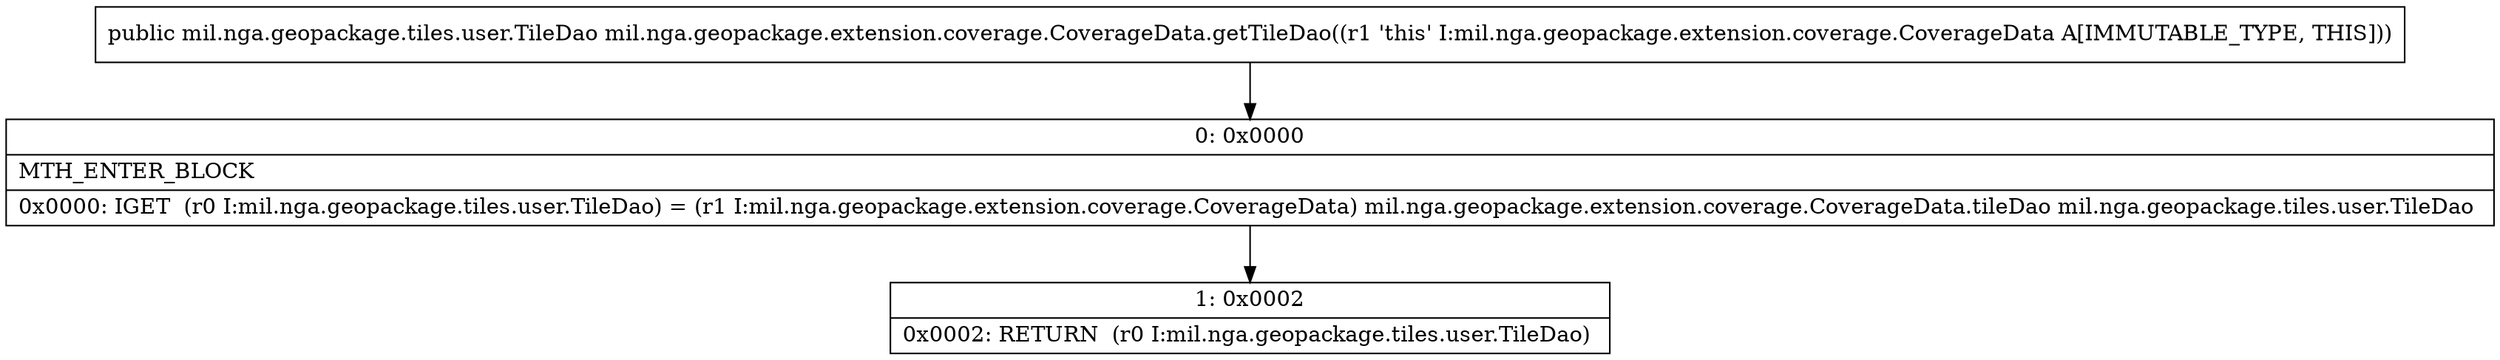 digraph "CFG formil.nga.geopackage.extension.coverage.CoverageData.getTileDao()Lmil\/nga\/geopackage\/tiles\/user\/TileDao;" {
Node_0 [shape=record,label="{0\:\ 0x0000|MTH_ENTER_BLOCK\l|0x0000: IGET  (r0 I:mil.nga.geopackage.tiles.user.TileDao) = (r1 I:mil.nga.geopackage.extension.coverage.CoverageData) mil.nga.geopackage.extension.coverage.CoverageData.tileDao mil.nga.geopackage.tiles.user.TileDao \l}"];
Node_1 [shape=record,label="{1\:\ 0x0002|0x0002: RETURN  (r0 I:mil.nga.geopackage.tiles.user.TileDao) \l}"];
MethodNode[shape=record,label="{public mil.nga.geopackage.tiles.user.TileDao mil.nga.geopackage.extension.coverage.CoverageData.getTileDao((r1 'this' I:mil.nga.geopackage.extension.coverage.CoverageData A[IMMUTABLE_TYPE, THIS])) }"];
MethodNode -> Node_0;
Node_0 -> Node_1;
}

